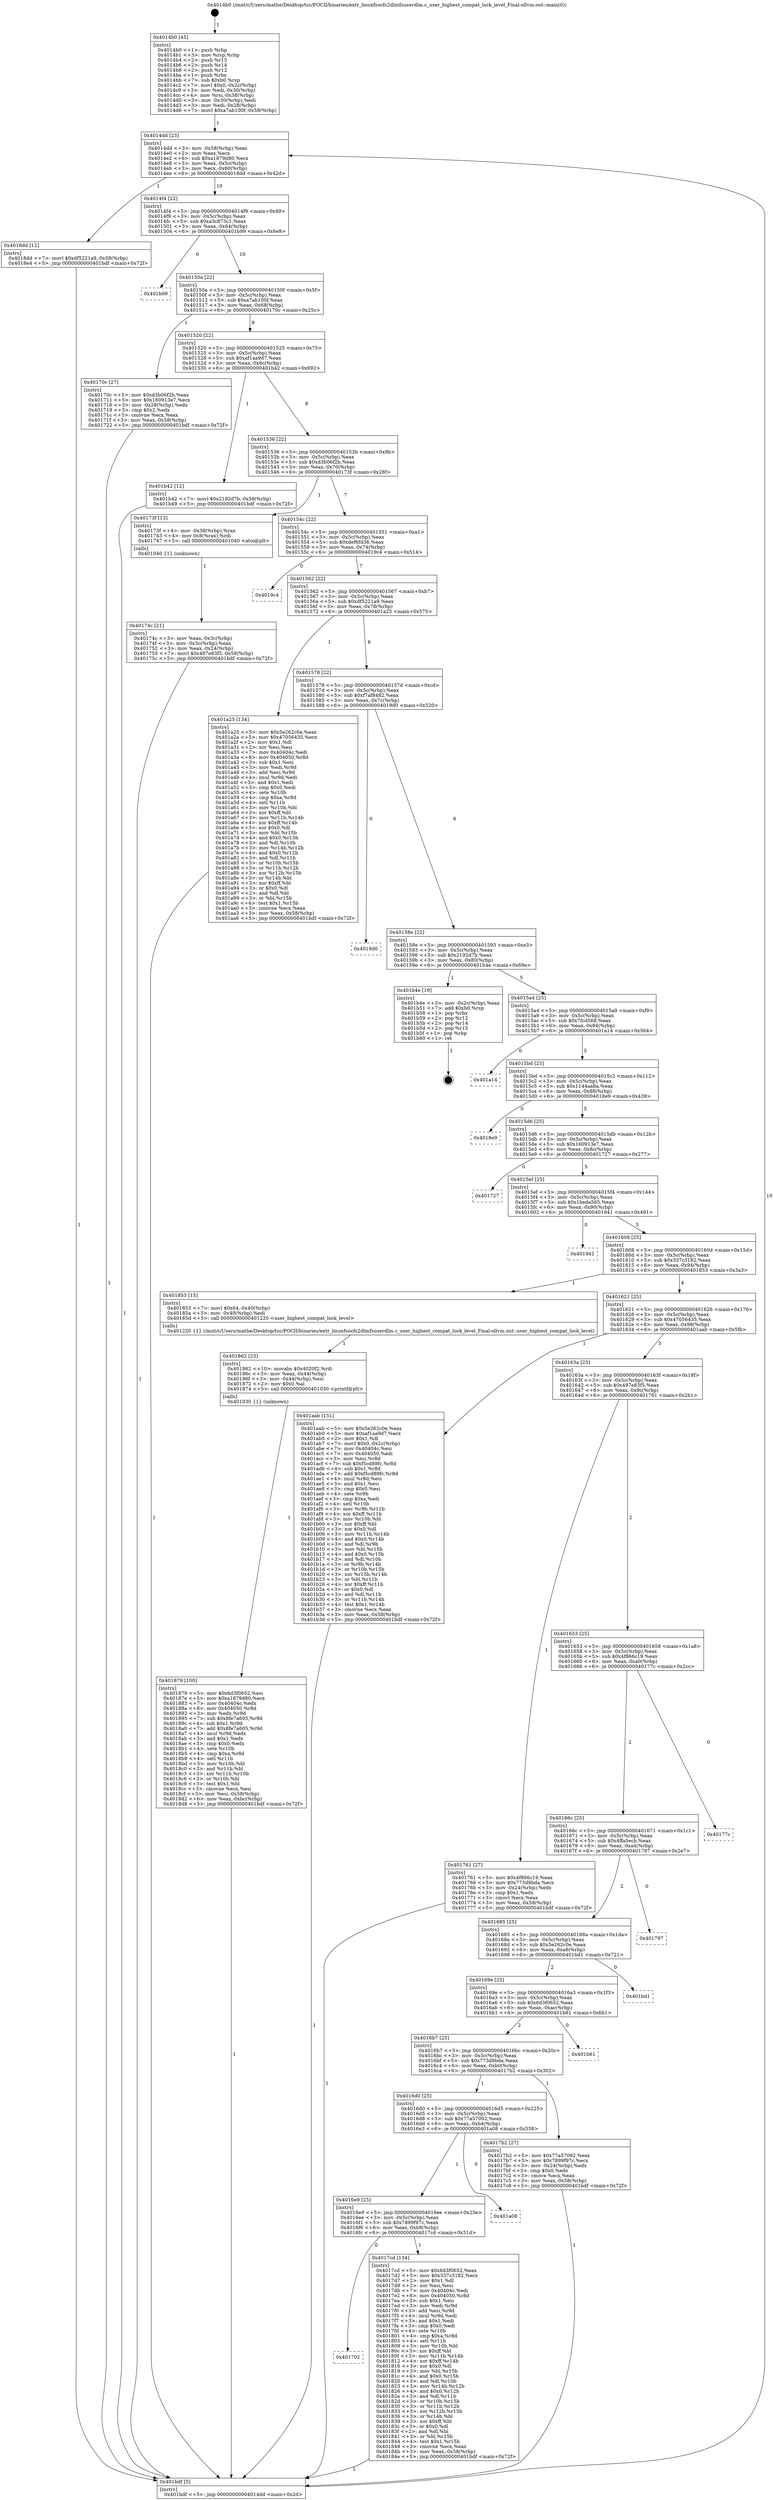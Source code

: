 digraph "0x4014b0" {
  label = "0x4014b0 (/mnt/c/Users/mathe/Desktop/tcc/POCII/binaries/extr_linuxfsocfs2dlmfsuserdlm.c_user_highest_compat_lock_level_Final-ollvm.out::main(0))"
  labelloc = "t"
  node[shape=record]

  Entry [label="",width=0.3,height=0.3,shape=circle,fillcolor=black,style=filled]
  "0x4014dd" [label="{
     0x4014dd [23]\l
     | [instrs]\l
     &nbsp;&nbsp;0x4014dd \<+3\>: mov -0x58(%rbp),%eax\l
     &nbsp;&nbsp;0x4014e0 \<+2\>: mov %eax,%ecx\l
     &nbsp;&nbsp;0x4014e2 \<+6\>: sub $0xa1879d80,%ecx\l
     &nbsp;&nbsp;0x4014e8 \<+3\>: mov %eax,-0x5c(%rbp)\l
     &nbsp;&nbsp;0x4014eb \<+3\>: mov %ecx,-0x60(%rbp)\l
     &nbsp;&nbsp;0x4014ee \<+6\>: je 00000000004018dd \<main+0x42d\>\l
  }"]
  "0x4018dd" [label="{
     0x4018dd [12]\l
     | [instrs]\l
     &nbsp;&nbsp;0x4018dd \<+7\>: movl $0xdf5221a9,-0x58(%rbp)\l
     &nbsp;&nbsp;0x4018e4 \<+5\>: jmp 0000000000401bdf \<main+0x72f\>\l
  }"]
  "0x4014f4" [label="{
     0x4014f4 [22]\l
     | [instrs]\l
     &nbsp;&nbsp;0x4014f4 \<+5\>: jmp 00000000004014f9 \<main+0x49\>\l
     &nbsp;&nbsp;0x4014f9 \<+3\>: mov -0x5c(%rbp),%eax\l
     &nbsp;&nbsp;0x4014fc \<+5\>: sub $0xa3c873c1,%eax\l
     &nbsp;&nbsp;0x401501 \<+3\>: mov %eax,-0x64(%rbp)\l
     &nbsp;&nbsp;0x401504 \<+6\>: je 0000000000401b99 \<main+0x6e9\>\l
  }"]
  Exit [label="",width=0.3,height=0.3,shape=circle,fillcolor=black,style=filled,peripheries=2]
  "0x401b99" [label="{
     0x401b99\l
  }", style=dashed]
  "0x40150a" [label="{
     0x40150a [22]\l
     | [instrs]\l
     &nbsp;&nbsp;0x40150a \<+5\>: jmp 000000000040150f \<main+0x5f\>\l
     &nbsp;&nbsp;0x40150f \<+3\>: mov -0x5c(%rbp),%eax\l
     &nbsp;&nbsp;0x401512 \<+5\>: sub $0xa7ab100f,%eax\l
     &nbsp;&nbsp;0x401517 \<+3\>: mov %eax,-0x68(%rbp)\l
     &nbsp;&nbsp;0x40151a \<+6\>: je 000000000040170c \<main+0x25c\>\l
  }"]
  "0x401879" [label="{
     0x401879 [100]\l
     | [instrs]\l
     &nbsp;&nbsp;0x401879 \<+5\>: mov $0x6d3f0652,%esi\l
     &nbsp;&nbsp;0x40187e \<+5\>: mov $0xa1879d80,%ecx\l
     &nbsp;&nbsp;0x401883 \<+7\>: mov 0x40404c,%edx\l
     &nbsp;&nbsp;0x40188a \<+8\>: mov 0x404050,%r8d\l
     &nbsp;&nbsp;0x401892 \<+3\>: mov %edx,%r9d\l
     &nbsp;&nbsp;0x401895 \<+7\>: sub $0x8fe7a605,%r9d\l
     &nbsp;&nbsp;0x40189c \<+4\>: sub $0x1,%r9d\l
     &nbsp;&nbsp;0x4018a0 \<+7\>: add $0x8fe7a605,%r9d\l
     &nbsp;&nbsp;0x4018a7 \<+4\>: imul %r9d,%edx\l
     &nbsp;&nbsp;0x4018ab \<+3\>: and $0x1,%edx\l
     &nbsp;&nbsp;0x4018ae \<+3\>: cmp $0x0,%edx\l
     &nbsp;&nbsp;0x4018b1 \<+4\>: sete %r10b\l
     &nbsp;&nbsp;0x4018b5 \<+4\>: cmp $0xa,%r8d\l
     &nbsp;&nbsp;0x4018b9 \<+4\>: setl %r11b\l
     &nbsp;&nbsp;0x4018bd \<+3\>: mov %r10b,%bl\l
     &nbsp;&nbsp;0x4018c0 \<+3\>: and %r11b,%bl\l
     &nbsp;&nbsp;0x4018c3 \<+3\>: xor %r11b,%r10b\l
     &nbsp;&nbsp;0x4018c6 \<+3\>: or %r10b,%bl\l
     &nbsp;&nbsp;0x4018c9 \<+3\>: test $0x1,%bl\l
     &nbsp;&nbsp;0x4018cc \<+3\>: cmovne %ecx,%esi\l
     &nbsp;&nbsp;0x4018cf \<+3\>: mov %esi,-0x58(%rbp)\l
     &nbsp;&nbsp;0x4018d2 \<+6\>: mov %eax,-0xbc(%rbp)\l
     &nbsp;&nbsp;0x4018d8 \<+5\>: jmp 0000000000401bdf \<main+0x72f\>\l
  }"]
  "0x40170c" [label="{
     0x40170c [27]\l
     | [instrs]\l
     &nbsp;&nbsp;0x40170c \<+5\>: mov $0xd3b06f2b,%eax\l
     &nbsp;&nbsp;0x401711 \<+5\>: mov $0x160913e7,%ecx\l
     &nbsp;&nbsp;0x401716 \<+3\>: mov -0x28(%rbp),%edx\l
     &nbsp;&nbsp;0x401719 \<+3\>: cmp $0x2,%edx\l
     &nbsp;&nbsp;0x40171c \<+3\>: cmovne %ecx,%eax\l
     &nbsp;&nbsp;0x40171f \<+3\>: mov %eax,-0x58(%rbp)\l
     &nbsp;&nbsp;0x401722 \<+5\>: jmp 0000000000401bdf \<main+0x72f\>\l
  }"]
  "0x401520" [label="{
     0x401520 [22]\l
     | [instrs]\l
     &nbsp;&nbsp;0x401520 \<+5\>: jmp 0000000000401525 \<main+0x75\>\l
     &nbsp;&nbsp;0x401525 \<+3\>: mov -0x5c(%rbp),%eax\l
     &nbsp;&nbsp;0x401528 \<+5\>: sub $0xaf1aa9d7,%eax\l
     &nbsp;&nbsp;0x40152d \<+3\>: mov %eax,-0x6c(%rbp)\l
     &nbsp;&nbsp;0x401530 \<+6\>: je 0000000000401b42 \<main+0x692\>\l
  }"]
  "0x401bdf" [label="{
     0x401bdf [5]\l
     | [instrs]\l
     &nbsp;&nbsp;0x401bdf \<+5\>: jmp 00000000004014dd \<main+0x2d\>\l
  }"]
  "0x4014b0" [label="{
     0x4014b0 [45]\l
     | [instrs]\l
     &nbsp;&nbsp;0x4014b0 \<+1\>: push %rbp\l
     &nbsp;&nbsp;0x4014b1 \<+3\>: mov %rsp,%rbp\l
     &nbsp;&nbsp;0x4014b4 \<+2\>: push %r15\l
     &nbsp;&nbsp;0x4014b6 \<+2\>: push %r14\l
     &nbsp;&nbsp;0x4014b8 \<+2\>: push %r12\l
     &nbsp;&nbsp;0x4014ba \<+1\>: push %rbx\l
     &nbsp;&nbsp;0x4014bb \<+7\>: sub $0xb0,%rsp\l
     &nbsp;&nbsp;0x4014c2 \<+7\>: movl $0x0,-0x2c(%rbp)\l
     &nbsp;&nbsp;0x4014c9 \<+3\>: mov %edi,-0x30(%rbp)\l
     &nbsp;&nbsp;0x4014cc \<+4\>: mov %rsi,-0x38(%rbp)\l
     &nbsp;&nbsp;0x4014d0 \<+3\>: mov -0x30(%rbp),%edi\l
     &nbsp;&nbsp;0x4014d3 \<+3\>: mov %edi,-0x28(%rbp)\l
     &nbsp;&nbsp;0x4014d6 \<+7\>: movl $0xa7ab100f,-0x58(%rbp)\l
  }"]
  "0x401862" [label="{
     0x401862 [23]\l
     | [instrs]\l
     &nbsp;&nbsp;0x401862 \<+10\>: movabs $0x4020f2,%rdi\l
     &nbsp;&nbsp;0x40186c \<+3\>: mov %eax,-0x44(%rbp)\l
     &nbsp;&nbsp;0x40186f \<+3\>: mov -0x44(%rbp),%esi\l
     &nbsp;&nbsp;0x401872 \<+2\>: mov $0x0,%al\l
     &nbsp;&nbsp;0x401874 \<+5\>: call 0000000000401030 \<printf@plt\>\l
     | [calls]\l
     &nbsp;&nbsp;0x401030 \{1\} (unknown)\l
  }"]
  "0x401b42" [label="{
     0x401b42 [12]\l
     | [instrs]\l
     &nbsp;&nbsp;0x401b42 \<+7\>: movl $0x2192d7b,-0x58(%rbp)\l
     &nbsp;&nbsp;0x401b49 \<+5\>: jmp 0000000000401bdf \<main+0x72f\>\l
  }"]
  "0x401536" [label="{
     0x401536 [22]\l
     | [instrs]\l
     &nbsp;&nbsp;0x401536 \<+5\>: jmp 000000000040153b \<main+0x8b\>\l
     &nbsp;&nbsp;0x40153b \<+3\>: mov -0x5c(%rbp),%eax\l
     &nbsp;&nbsp;0x40153e \<+5\>: sub $0xd3b06f2b,%eax\l
     &nbsp;&nbsp;0x401543 \<+3\>: mov %eax,-0x70(%rbp)\l
     &nbsp;&nbsp;0x401546 \<+6\>: je 000000000040173f \<main+0x28f\>\l
  }"]
  "0x401702" [label="{
     0x401702\l
  }", style=dashed]
  "0x40173f" [label="{
     0x40173f [13]\l
     | [instrs]\l
     &nbsp;&nbsp;0x40173f \<+4\>: mov -0x38(%rbp),%rax\l
     &nbsp;&nbsp;0x401743 \<+4\>: mov 0x8(%rax),%rdi\l
     &nbsp;&nbsp;0x401747 \<+5\>: call 0000000000401040 \<atoi@plt\>\l
     | [calls]\l
     &nbsp;&nbsp;0x401040 \{1\} (unknown)\l
  }"]
  "0x40154c" [label="{
     0x40154c [22]\l
     | [instrs]\l
     &nbsp;&nbsp;0x40154c \<+5\>: jmp 0000000000401551 \<main+0xa1\>\l
     &nbsp;&nbsp;0x401551 \<+3\>: mov -0x5c(%rbp),%eax\l
     &nbsp;&nbsp;0x401554 \<+5\>: sub $0xdef6fd36,%eax\l
     &nbsp;&nbsp;0x401559 \<+3\>: mov %eax,-0x74(%rbp)\l
     &nbsp;&nbsp;0x40155c \<+6\>: je 00000000004019c4 \<main+0x514\>\l
  }"]
  "0x40174c" [label="{
     0x40174c [21]\l
     | [instrs]\l
     &nbsp;&nbsp;0x40174c \<+3\>: mov %eax,-0x3c(%rbp)\l
     &nbsp;&nbsp;0x40174f \<+3\>: mov -0x3c(%rbp),%eax\l
     &nbsp;&nbsp;0x401752 \<+3\>: mov %eax,-0x24(%rbp)\l
     &nbsp;&nbsp;0x401755 \<+7\>: movl $0x497e83f5,-0x58(%rbp)\l
     &nbsp;&nbsp;0x40175c \<+5\>: jmp 0000000000401bdf \<main+0x72f\>\l
  }"]
  "0x4017cd" [label="{
     0x4017cd [134]\l
     | [instrs]\l
     &nbsp;&nbsp;0x4017cd \<+5\>: mov $0x6d3f0652,%eax\l
     &nbsp;&nbsp;0x4017d2 \<+5\>: mov $0x337c3182,%ecx\l
     &nbsp;&nbsp;0x4017d7 \<+2\>: mov $0x1,%dl\l
     &nbsp;&nbsp;0x4017d9 \<+2\>: xor %esi,%esi\l
     &nbsp;&nbsp;0x4017db \<+7\>: mov 0x40404c,%edi\l
     &nbsp;&nbsp;0x4017e2 \<+8\>: mov 0x404050,%r8d\l
     &nbsp;&nbsp;0x4017ea \<+3\>: sub $0x1,%esi\l
     &nbsp;&nbsp;0x4017ed \<+3\>: mov %edi,%r9d\l
     &nbsp;&nbsp;0x4017f0 \<+3\>: add %esi,%r9d\l
     &nbsp;&nbsp;0x4017f3 \<+4\>: imul %r9d,%edi\l
     &nbsp;&nbsp;0x4017f7 \<+3\>: and $0x1,%edi\l
     &nbsp;&nbsp;0x4017fa \<+3\>: cmp $0x0,%edi\l
     &nbsp;&nbsp;0x4017fd \<+4\>: sete %r10b\l
     &nbsp;&nbsp;0x401801 \<+4\>: cmp $0xa,%r8d\l
     &nbsp;&nbsp;0x401805 \<+4\>: setl %r11b\l
     &nbsp;&nbsp;0x401809 \<+3\>: mov %r10b,%bl\l
     &nbsp;&nbsp;0x40180c \<+3\>: xor $0xff,%bl\l
     &nbsp;&nbsp;0x40180f \<+3\>: mov %r11b,%r14b\l
     &nbsp;&nbsp;0x401812 \<+4\>: xor $0xff,%r14b\l
     &nbsp;&nbsp;0x401816 \<+3\>: xor $0x0,%dl\l
     &nbsp;&nbsp;0x401819 \<+3\>: mov %bl,%r15b\l
     &nbsp;&nbsp;0x40181c \<+4\>: and $0x0,%r15b\l
     &nbsp;&nbsp;0x401820 \<+3\>: and %dl,%r10b\l
     &nbsp;&nbsp;0x401823 \<+3\>: mov %r14b,%r12b\l
     &nbsp;&nbsp;0x401826 \<+4\>: and $0x0,%r12b\l
     &nbsp;&nbsp;0x40182a \<+3\>: and %dl,%r11b\l
     &nbsp;&nbsp;0x40182d \<+3\>: or %r10b,%r15b\l
     &nbsp;&nbsp;0x401830 \<+3\>: or %r11b,%r12b\l
     &nbsp;&nbsp;0x401833 \<+3\>: xor %r12b,%r15b\l
     &nbsp;&nbsp;0x401836 \<+3\>: or %r14b,%bl\l
     &nbsp;&nbsp;0x401839 \<+3\>: xor $0xff,%bl\l
     &nbsp;&nbsp;0x40183c \<+3\>: or $0x0,%dl\l
     &nbsp;&nbsp;0x40183f \<+2\>: and %dl,%bl\l
     &nbsp;&nbsp;0x401841 \<+3\>: or %bl,%r15b\l
     &nbsp;&nbsp;0x401844 \<+4\>: test $0x1,%r15b\l
     &nbsp;&nbsp;0x401848 \<+3\>: cmovne %ecx,%eax\l
     &nbsp;&nbsp;0x40184b \<+3\>: mov %eax,-0x58(%rbp)\l
     &nbsp;&nbsp;0x40184e \<+5\>: jmp 0000000000401bdf \<main+0x72f\>\l
  }"]
  "0x4019c4" [label="{
     0x4019c4\l
  }", style=dashed]
  "0x401562" [label="{
     0x401562 [22]\l
     | [instrs]\l
     &nbsp;&nbsp;0x401562 \<+5\>: jmp 0000000000401567 \<main+0xb7\>\l
     &nbsp;&nbsp;0x401567 \<+3\>: mov -0x5c(%rbp),%eax\l
     &nbsp;&nbsp;0x40156a \<+5\>: sub $0xdf5221a9,%eax\l
     &nbsp;&nbsp;0x40156f \<+3\>: mov %eax,-0x78(%rbp)\l
     &nbsp;&nbsp;0x401572 \<+6\>: je 0000000000401a25 \<main+0x575\>\l
  }"]
  "0x4016e9" [label="{
     0x4016e9 [25]\l
     | [instrs]\l
     &nbsp;&nbsp;0x4016e9 \<+5\>: jmp 00000000004016ee \<main+0x23e\>\l
     &nbsp;&nbsp;0x4016ee \<+3\>: mov -0x5c(%rbp),%eax\l
     &nbsp;&nbsp;0x4016f1 \<+5\>: sub $0x7899f97c,%eax\l
     &nbsp;&nbsp;0x4016f6 \<+6\>: mov %eax,-0xb8(%rbp)\l
     &nbsp;&nbsp;0x4016fc \<+6\>: je 00000000004017cd \<main+0x31d\>\l
  }"]
  "0x401a25" [label="{
     0x401a25 [134]\l
     | [instrs]\l
     &nbsp;&nbsp;0x401a25 \<+5\>: mov $0x5e262c0e,%eax\l
     &nbsp;&nbsp;0x401a2a \<+5\>: mov $0x47056435,%ecx\l
     &nbsp;&nbsp;0x401a2f \<+2\>: mov $0x1,%dl\l
     &nbsp;&nbsp;0x401a31 \<+2\>: xor %esi,%esi\l
     &nbsp;&nbsp;0x401a33 \<+7\>: mov 0x40404c,%edi\l
     &nbsp;&nbsp;0x401a3a \<+8\>: mov 0x404050,%r8d\l
     &nbsp;&nbsp;0x401a42 \<+3\>: sub $0x1,%esi\l
     &nbsp;&nbsp;0x401a45 \<+3\>: mov %edi,%r9d\l
     &nbsp;&nbsp;0x401a48 \<+3\>: add %esi,%r9d\l
     &nbsp;&nbsp;0x401a4b \<+4\>: imul %r9d,%edi\l
     &nbsp;&nbsp;0x401a4f \<+3\>: and $0x1,%edi\l
     &nbsp;&nbsp;0x401a52 \<+3\>: cmp $0x0,%edi\l
     &nbsp;&nbsp;0x401a55 \<+4\>: sete %r10b\l
     &nbsp;&nbsp;0x401a59 \<+4\>: cmp $0xa,%r8d\l
     &nbsp;&nbsp;0x401a5d \<+4\>: setl %r11b\l
     &nbsp;&nbsp;0x401a61 \<+3\>: mov %r10b,%bl\l
     &nbsp;&nbsp;0x401a64 \<+3\>: xor $0xff,%bl\l
     &nbsp;&nbsp;0x401a67 \<+3\>: mov %r11b,%r14b\l
     &nbsp;&nbsp;0x401a6a \<+4\>: xor $0xff,%r14b\l
     &nbsp;&nbsp;0x401a6e \<+3\>: xor $0x0,%dl\l
     &nbsp;&nbsp;0x401a71 \<+3\>: mov %bl,%r15b\l
     &nbsp;&nbsp;0x401a74 \<+4\>: and $0x0,%r15b\l
     &nbsp;&nbsp;0x401a78 \<+3\>: and %dl,%r10b\l
     &nbsp;&nbsp;0x401a7b \<+3\>: mov %r14b,%r12b\l
     &nbsp;&nbsp;0x401a7e \<+4\>: and $0x0,%r12b\l
     &nbsp;&nbsp;0x401a82 \<+3\>: and %dl,%r11b\l
     &nbsp;&nbsp;0x401a85 \<+3\>: or %r10b,%r15b\l
     &nbsp;&nbsp;0x401a88 \<+3\>: or %r11b,%r12b\l
     &nbsp;&nbsp;0x401a8b \<+3\>: xor %r12b,%r15b\l
     &nbsp;&nbsp;0x401a8e \<+3\>: or %r14b,%bl\l
     &nbsp;&nbsp;0x401a91 \<+3\>: xor $0xff,%bl\l
     &nbsp;&nbsp;0x401a94 \<+3\>: or $0x0,%dl\l
     &nbsp;&nbsp;0x401a97 \<+2\>: and %dl,%bl\l
     &nbsp;&nbsp;0x401a99 \<+3\>: or %bl,%r15b\l
     &nbsp;&nbsp;0x401a9c \<+4\>: test $0x1,%r15b\l
     &nbsp;&nbsp;0x401aa0 \<+3\>: cmovne %ecx,%eax\l
     &nbsp;&nbsp;0x401aa3 \<+3\>: mov %eax,-0x58(%rbp)\l
     &nbsp;&nbsp;0x401aa6 \<+5\>: jmp 0000000000401bdf \<main+0x72f\>\l
  }"]
  "0x401578" [label="{
     0x401578 [22]\l
     | [instrs]\l
     &nbsp;&nbsp;0x401578 \<+5\>: jmp 000000000040157d \<main+0xcd\>\l
     &nbsp;&nbsp;0x40157d \<+3\>: mov -0x5c(%rbp),%eax\l
     &nbsp;&nbsp;0x401580 \<+5\>: sub $0xf7af8482,%eax\l
     &nbsp;&nbsp;0x401585 \<+3\>: mov %eax,-0x7c(%rbp)\l
     &nbsp;&nbsp;0x401588 \<+6\>: je 00000000004019d0 \<main+0x520\>\l
  }"]
  "0x401a08" [label="{
     0x401a08\l
  }", style=dashed]
  "0x4019d0" [label="{
     0x4019d0\l
  }", style=dashed]
  "0x40158e" [label="{
     0x40158e [22]\l
     | [instrs]\l
     &nbsp;&nbsp;0x40158e \<+5\>: jmp 0000000000401593 \<main+0xe3\>\l
     &nbsp;&nbsp;0x401593 \<+3\>: mov -0x5c(%rbp),%eax\l
     &nbsp;&nbsp;0x401596 \<+5\>: sub $0x2192d7b,%eax\l
     &nbsp;&nbsp;0x40159b \<+3\>: mov %eax,-0x80(%rbp)\l
     &nbsp;&nbsp;0x40159e \<+6\>: je 0000000000401b4e \<main+0x69e\>\l
  }"]
  "0x4016d0" [label="{
     0x4016d0 [25]\l
     | [instrs]\l
     &nbsp;&nbsp;0x4016d0 \<+5\>: jmp 00000000004016d5 \<main+0x225\>\l
     &nbsp;&nbsp;0x4016d5 \<+3\>: mov -0x5c(%rbp),%eax\l
     &nbsp;&nbsp;0x4016d8 \<+5\>: sub $0x77a57092,%eax\l
     &nbsp;&nbsp;0x4016dd \<+6\>: mov %eax,-0xb4(%rbp)\l
     &nbsp;&nbsp;0x4016e3 \<+6\>: je 0000000000401a08 \<main+0x558\>\l
  }"]
  "0x401b4e" [label="{
     0x401b4e [19]\l
     | [instrs]\l
     &nbsp;&nbsp;0x401b4e \<+3\>: mov -0x2c(%rbp),%eax\l
     &nbsp;&nbsp;0x401b51 \<+7\>: add $0xb0,%rsp\l
     &nbsp;&nbsp;0x401b58 \<+1\>: pop %rbx\l
     &nbsp;&nbsp;0x401b59 \<+2\>: pop %r12\l
     &nbsp;&nbsp;0x401b5b \<+2\>: pop %r14\l
     &nbsp;&nbsp;0x401b5d \<+2\>: pop %r15\l
     &nbsp;&nbsp;0x401b5f \<+1\>: pop %rbp\l
     &nbsp;&nbsp;0x401b60 \<+1\>: ret\l
  }"]
  "0x4015a4" [label="{
     0x4015a4 [25]\l
     | [instrs]\l
     &nbsp;&nbsp;0x4015a4 \<+5\>: jmp 00000000004015a9 \<main+0xf9\>\l
     &nbsp;&nbsp;0x4015a9 \<+3\>: mov -0x5c(%rbp),%eax\l
     &nbsp;&nbsp;0x4015ac \<+5\>: sub $0x7fcd568,%eax\l
     &nbsp;&nbsp;0x4015b1 \<+6\>: mov %eax,-0x84(%rbp)\l
     &nbsp;&nbsp;0x4015b7 \<+6\>: je 0000000000401a14 \<main+0x564\>\l
  }"]
  "0x4017b2" [label="{
     0x4017b2 [27]\l
     | [instrs]\l
     &nbsp;&nbsp;0x4017b2 \<+5\>: mov $0x77a57092,%eax\l
     &nbsp;&nbsp;0x4017b7 \<+5\>: mov $0x7899f97c,%ecx\l
     &nbsp;&nbsp;0x4017bc \<+3\>: mov -0x24(%rbp),%edx\l
     &nbsp;&nbsp;0x4017bf \<+3\>: cmp $0x0,%edx\l
     &nbsp;&nbsp;0x4017c2 \<+3\>: cmove %ecx,%eax\l
     &nbsp;&nbsp;0x4017c5 \<+3\>: mov %eax,-0x58(%rbp)\l
     &nbsp;&nbsp;0x4017c8 \<+5\>: jmp 0000000000401bdf \<main+0x72f\>\l
  }"]
  "0x401a14" [label="{
     0x401a14\l
  }", style=dashed]
  "0x4015bd" [label="{
     0x4015bd [25]\l
     | [instrs]\l
     &nbsp;&nbsp;0x4015bd \<+5\>: jmp 00000000004015c2 \<main+0x112\>\l
     &nbsp;&nbsp;0x4015c2 \<+3\>: mov -0x5c(%rbp),%eax\l
     &nbsp;&nbsp;0x4015c5 \<+5\>: sub $0x1144aa8a,%eax\l
     &nbsp;&nbsp;0x4015ca \<+6\>: mov %eax,-0x88(%rbp)\l
     &nbsp;&nbsp;0x4015d0 \<+6\>: je 00000000004018e9 \<main+0x439\>\l
  }"]
  "0x4016b7" [label="{
     0x4016b7 [25]\l
     | [instrs]\l
     &nbsp;&nbsp;0x4016b7 \<+5\>: jmp 00000000004016bc \<main+0x20c\>\l
     &nbsp;&nbsp;0x4016bc \<+3\>: mov -0x5c(%rbp),%eax\l
     &nbsp;&nbsp;0x4016bf \<+5\>: sub $0x773d9bda,%eax\l
     &nbsp;&nbsp;0x4016c4 \<+6\>: mov %eax,-0xb0(%rbp)\l
     &nbsp;&nbsp;0x4016ca \<+6\>: je 00000000004017b2 \<main+0x302\>\l
  }"]
  "0x4018e9" [label="{
     0x4018e9\l
  }", style=dashed]
  "0x4015d6" [label="{
     0x4015d6 [25]\l
     | [instrs]\l
     &nbsp;&nbsp;0x4015d6 \<+5\>: jmp 00000000004015db \<main+0x12b\>\l
     &nbsp;&nbsp;0x4015db \<+3\>: mov -0x5c(%rbp),%eax\l
     &nbsp;&nbsp;0x4015de \<+5\>: sub $0x160913e7,%eax\l
     &nbsp;&nbsp;0x4015e3 \<+6\>: mov %eax,-0x8c(%rbp)\l
     &nbsp;&nbsp;0x4015e9 \<+6\>: je 0000000000401727 \<main+0x277\>\l
  }"]
  "0x401b61" [label="{
     0x401b61\l
  }", style=dashed]
  "0x401727" [label="{
     0x401727\l
  }", style=dashed]
  "0x4015ef" [label="{
     0x4015ef [25]\l
     | [instrs]\l
     &nbsp;&nbsp;0x4015ef \<+5\>: jmp 00000000004015f4 \<main+0x144\>\l
     &nbsp;&nbsp;0x4015f4 \<+3\>: mov -0x5c(%rbp),%eax\l
     &nbsp;&nbsp;0x4015f7 \<+5\>: sub $0x1beda565,%eax\l
     &nbsp;&nbsp;0x4015fc \<+6\>: mov %eax,-0x90(%rbp)\l
     &nbsp;&nbsp;0x401602 \<+6\>: je 0000000000401941 \<main+0x491\>\l
  }"]
  "0x40169e" [label="{
     0x40169e [25]\l
     | [instrs]\l
     &nbsp;&nbsp;0x40169e \<+5\>: jmp 00000000004016a3 \<main+0x1f3\>\l
     &nbsp;&nbsp;0x4016a3 \<+3\>: mov -0x5c(%rbp),%eax\l
     &nbsp;&nbsp;0x4016a6 \<+5\>: sub $0x6d3f0652,%eax\l
     &nbsp;&nbsp;0x4016ab \<+6\>: mov %eax,-0xac(%rbp)\l
     &nbsp;&nbsp;0x4016b1 \<+6\>: je 0000000000401b61 \<main+0x6b1\>\l
  }"]
  "0x401941" [label="{
     0x401941\l
  }", style=dashed]
  "0x401608" [label="{
     0x401608 [25]\l
     | [instrs]\l
     &nbsp;&nbsp;0x401608 \<+5\>: jmp 000000000040160d \<main+0x15d\>\l
     &nbsp;&nbsp;0x40160d \<+3\>: mov -0x5c(%rbp),%eax\l
     &nbsp;&nbsp;0x401610 \<+5\>: sub $0x337c3182,%eax\l
     &nbsp;&nbsp;0x401615 \<+6\>: mov %eax,-0x94(%rbp)\l
     &nbsp;&nbsp;0x40161b \<+6\>: je 0000000000401853 \<main+0x3a3\>\l
  }"]
  "0x401bd1" [label="{
     0x401bd1\l
  }", style=dashed]
  "0x401853" [label="{
     0x401853 [15]\l
     | [instrs]\l
     &nbsp;&nbsp;0x401853 \<+7\>: movl $0x64,-0x40(%rbp)\l
     &nbsp;&nbsp;0x40185a \<+3\>: mov -0x40(%rbp),%edi\l
     &nbsp;&nbsp;0x40185d \<+5\>: call 0000000000401220 \<user_highest_compat_lock_level\>\l
     | [calls]\l
     &nbsp;&nbsp;0x401220 \{1\} (/mnt/c/Users/mathe/Desktop/tcc/POCII/binaries/extr_linuxfsocfs2dlmfsuserdlm.c_user_highest_compat_lock_level_Final-ollvm.out::user_highest_compat_lock_level)\l
  }"]
  "0x401621" [label="{
     0x401621 [25]\l
     | [instrs]\l
     &nbsp;&nbsp;0x401621 \<+5\>: jmp 0000000000401626 \<main+0x176\>\l
     &nbsp;&nbsp;0x401626 \<+3\>: mov -0x5c(%rbp),%eax\l
     &nbsp;&nbsp;0x401629 \<+5\>: sub $0x47056435,%eax\l
     &nbsp;&nbsp;0x40162e \<+6\>: mov %eax,-0x98(%rbp)\l
     &nbsp;&nbsp;0x401634 \<+6\>: je 0000000000401aab \<main+0x5fb\>\l
  }"]
  "0x401685" [label="{
     0x401685 [25]\l
     | [instrs]\l
     &nbsp;&nbsp;0x401685 \<+5\>: jmp 000000000040168a \<main+0x1da\>\l
     &nbsp;&nbsp;0x40168a \<+3\>: mov -0x5c(%rbp),%eax\l
     &nbsp;&nbsp;0x40168d \<+5\>: sub $0x5e262c0e,%eax\l
     &nbsp;&nbsp;0x401692 \<+6\>: mov %eax,-0xa8(%rbp)\l
     &nbsp;&nbsp;0x401698 \<+6\>: je 0000000000401bd1 \<main+0x721\>\l
  }"]
  "0x401aab" [label="{
     0x401aab [151]\l
     | [instrs]\l
     &nbsp;&nbsp;0x401aab \<+5\>: mov $0x5e262c0e,%eax\l
     &nbsp;&nbsp;0x401ab0 \<+5\>: mov $0xaf1aa9d7,%ecx\l
     &nbsp;&nbsp;0x401ab5 \<+2\>: mov $0x1,%dl\l
     &nbsp;&nbsp;0x401ab7 \<+7\>: movl $0x0,-0x2c(%rbp)\l
     &nbsp;&nbsp;0x401abe \<+7\>: mov 0x40404c,%esi\l
     &nbsp;&nbsp;0x401ac5 \<+7\>: mov 0x404050,%edi\l
     &nbsp;&nbsp;0x401acc \<+3\>: mov %esi,%r8d\l
     &nbsp;&nbsp;0x401acf \<+7\>: sub $0xf5cd89fc,%r8d\l
     &nbsp;&nbsp;0x401ad6 \<+4\>: sub $0x1,%r8d\l
     &nbsp;&nbsp;0x401ada \<+7\>: add $0xf5cd89fc,%r8d\l
     &nbsp;&nbsp;0x401ae1 \<+4\>: imul %r8d,%esi\l
     &nbsp;&nbsp;0x401ae5 \<+3\>: and $0x1,%esi\l
     &nbsp;&nbsp;0x401ae8 \<+3\>: cmp $0x0,%esi\l
     &nbsp;&nbsp;0x401aeb \<+4\>: sete %r9b\l
     &nbsp;&nbsp;0x401aef \<+3\>: cmp $0xa,%edi\l
     &nbsp;&nbsp;0x401af2 \<+4\>: setl %r10b\l
     &nbsp;&nbsp;0x401af6 \<+3\>: mov %r9b,%r11b\l
     &nbsp;&nbsp;0x401af9 \<+4\>: xor $0xff,%r11b\l
     &nbsp;&nbsp;0x401afd \<+3\>: mov %r10b,%bl\l
     &nbsp;&nbsp;0x401b00 \<+3\>: xor $0xff,%bl\l
     &nbsp;&nbsp;0x401b03 \<+3\>: xor $0x0,%dl\l
     &nbsp;&nbsp;0x401b06 \<+3\>: mov %r11b,%r14b\l
     &nbsp;&nbsp;0x401b09 \<+4\>: and $0x0,%r14b\l
     &nbsp;&nbsp;0x401b0d \<+3\>: and %dl,%r9b\l
     &nbsp;&nbsp;0x401b10 \<+3\>: mov %bl,%r15b\l
     &nbsp;&nbsp;0x401b13 \<+4\>: and $0x0,%r15b\l
     &nbsp;&nbsp;0x401b17 \<+3\>: and %dl,%r10b\l
     &nbsp;&nbsp;0x401b1a \<+3\>: or %r9b,%r14b\l
     &nbsp;&nbsp;0x401b1d \<+3\>: or %r10b,%r15b\l
     &nbsp;&nbsp;0x401b20 \<+3\>: xor %r15b,%r14b\l
     &nbsp;&nbsp;0x401b23 \<+3\>: or %bl,%r11b\l
     &nbsp;&nbsp;0x401b26 \<+4\>: xor $0xff,%r11b\l
     &nbsp;&nbsp;0x401b2a \<+3\>: or $0x0,%dl\l
     &nbsp;&nbsp;0x401b2d \<+3\>: and %dl,%r11b\l
     &nbsp;&nbsp;0x401b30 \<+3\>: or %r11b,%r14b\l
     &nbsp;&nbsp;0x401b33 \<+4\>: test $0x1,%r14b\l
     &nbsp;&nbsp;0x401b37 \<+3\>: cmovne %ecx,%eax\l
     &nbsp;&nbsp;0x401b3a \<+3\>: mov %eax,-0x58(%rbp)\l
     &nbsp;&nbsp;0x401b3d \<+5\>: jmp 0000000000401bdf \<main+0x72f\>\l
  }"]
  "0x40163a" [label="{
     0x40163a [25]\l
     | [instrs]\l
     &nbsp;&nbsp;0x40163a \<+5\>: jmp 000000000040163f \<main+0x18f\>\l
     &nbsp;&nbsp;0x40163f \<+3\>: mov -0x5c(%rbp),%eax\l
     &nbsp;&nbsp;0x401642 \<+5\>: sub $0x497e83f5,%eax\l
     &nbsp;&nbsp;0x401647 \<+6\>: mov %eax,-0x9c(%rbp)\l
     &nbsp;&nbsp;0x40164d \<+6\>: je 0000000000401761 \<main+0x2b1\>\l
  }"]
  "0x401797" [label="{
     0x401797\l
  }", style=dashed]
  "0x401761" [label="{
     0x401761 [27]\l
     | [instrs]\l
     &nbsp;&nbsp;0x401761 \<+5\>: mov $0x4f866c19,%eax\l
     &nbsp;&nbsp;0x401766 \<+5\>: mov $0x773d9bda,%ecx\l
     &nbsp;&nbsp;0x40176b \<+3\>: mov -0x24(%rbp),%edx\l
     &nbsp;&nbsp;0x40176e \<+3\>: cmp $0x1,%edx\l
     &nbsp;&nbsp;0x401771 \<+3\>: cmovl %ecx,%eax\l
     &nbsp;&nbsp;0x401774 \<+3\>: mov %eax,-0x58(%rbp)\l
     &nbsp;&nbsp;0x401777 \<+5\>: jmp 0000000000401bdf \<main+0x72f\>\l
  }"]
  "0x401653" [label="{
     0x401653 [25]\l
     | [instrs]\l
     &nbsp;&nbsp;0x401653 \<+5\>: jmp 0000000000401658 \<main+0x1a8\>\l
     &nbsp;&nbsp;0x401658 \<+3\>: mov -0x5c(%rbp),%eax\l
     &nbsp;&nbsp;0x40165b \<+5\>: sub $0x4f866c19,%eax\l
     &nbsp;&nbsp;0x401660 \<+6\>: mov %eax,-0xa0(%rbp)\l
     &nbsp;&nbsp;0x401666 \<+6\>: je 000000000040177c \<main+0x2cc\>\l
  }"]
  "0x40166c" [label="{
     0x40166c [25]\l
     | [instrs]\l
     &nbsp;&nbsp;0x40166c \<+5\>: jmp 0000000000401671 \<main+0x1c1\>\l
     &nbsp;&nbsp;0x401671 \<+3\>: mov -0x5c(%rbp),%eax\l
     &nbsp;&nbsp;0x401674 \<+5\>: sub $0x4ffa5ecb,%eax\l
     &nbsp;&nbsp;0x401679 \<+6\>: mov %eax,-0xa4(%rbp)\l
     &nbsp;&nbsp;0x40167f \<+6\>: je 0000000000401797 \<main+0x2e7\>\l
  }"]
  "0x40177c" [label="{
     0x40177c\l
  }", style=dashed]
  Entry -> "0x4014b0" [label=" 1"]
  "0x4014dd" -> "0x4018dd" [label=" 1"]
  "0x4014dd" -> "0x4014f4" [label=" 10"]
  "0x401b4e" -> Exit [label=" 1"]
  "0x4014f4" -> "0x401b99" [label=" 0"]
  "0x4014f4" -> "0x40150a" [label=" 10"]
  "0x401b42" -> "0x401bdf" [label=" 1"]
  "0x40150a" -> "0x40170c" [label=" 1"]
  "0x40150a" -> "0x401520" [label=" 9"]
  "0x40170c" -> "0x401bdf" [label=" 1"]
  "0x4014b0" -> "0x4014dd" [label=" 1"]
  "0x401bdf" -> "0x4014dd" [label=" 10"]
  "0x401aab" -> "0x401bdf" [label=" 1"]
  "0x401520" -> "0x401b42" [label=" 1"]
  "0x401520" -> "0x401536" [label=" 8"]
  "0x401a25" -> "0x401bdf" [label=" 1"]
  "0x401536" -> "0x40173f" [label=" 1"]
  "0x401536" -> "0x40154c" [label=" 7"]
  "0x40173f" -> "0x40174c" [label=" 1"]
  "0x40174c" -> "0x401bdf" [label=" 1"]
  "0x4018dd" -> "0x401bdf" [label=" 1"]
  "0x40154c" -> "0x4019c4" [label=" 0"]
  "0x40154c" -> "0x401562" [label=" 7"]
  "0x401879" -> "0x401bdf" [label=" 1"]
  "0x401562" -> "0x401a25" [label=" 1"]
  "0x401562" -> "0x401578" [label=" 6"]
  "0x401853" -> "0x401862" [label=" 1"]
  "0x401578" -> "0x4019d0" [label=" 0"]
  "0x401578" -> "0x40158e" [label=" 6"]
  "0x4017cd" -> "0x401bdf" [label=" 1"]
  "0x40158e" -> "0x401b4e" [label=" 1"]
  "0x40158e" -> "0x4015a4" [label=" 5"]
  "0x4016e9" -> "0x4017cd" [label=" 1"]
  "0x4015a4" -> "0x401a14" [label=" 0"]
  "0x4015a4" -> "0x4015bd" [label=" 5"]
  "0x401862" -> "0x401879" [label=" 1"]
  "0x4015bd" -> "0x4018e9" [label=" 0"]
  "0x4015bd" -> "0x4015d6" [label=" 5"]
  "0x4016d0" -> "0x401a08" [label=" 0"]
  "0x4015d6" -> "0x401727" [label=" 0"]
  "0x4015d6" -> "0x4015ef" [label=" 5"]
  "0x4016e9" -> "0x401702" [label=" 0"]
  "0x4015ef" -> "0x401941" [label=" 0"]
  "0x4015ef" -> "0x401608" [label=" 5"]
  "0x4016b7" -> "0x4016d0" [label=" 1"]
  "0x401608" -> "0x401853" [label=" 1"]
  "0x401608" -> "0x401621" [label=" 4"]
  "0x4016b7" -> "0x4017b2" [label=" 1"]
  "0x401621" -> "0x401aab" [label=" 1"]
  "0x401621" -> "0x40163a" [label=" 3"]
  "0x40169e" -> "0x4016b7" [label=" 2"]
  "0x40163a" -> "0x401761" [label=" 1"]
  "0x40163a" -> "0x401653" [label=" 2"]
  "0x401761" -> "0x401bdf" [label=" 1"]
  "0x40169e" -> "0x401b61" [label=" 0"]
  "0x401653" -> "0x40177c" [label=" 0"]
  "0x401653" -> "0x40166c" [label=" 2"]
  "0x4017b2" -> "0x401bdf" [label=" 1"]
  "0x40166c" -> "0x401797" [label=" 0"]
  "0x40166c" -> "0x401685" [label=" 2"]
  "0x4016d0" -> "0x4016e9" [label=" 1"]
  "0x401685" -> "0x401bd1" [label=" 0"]
  "0x401685" -> "0x40169e" [label=" 2"]
}
